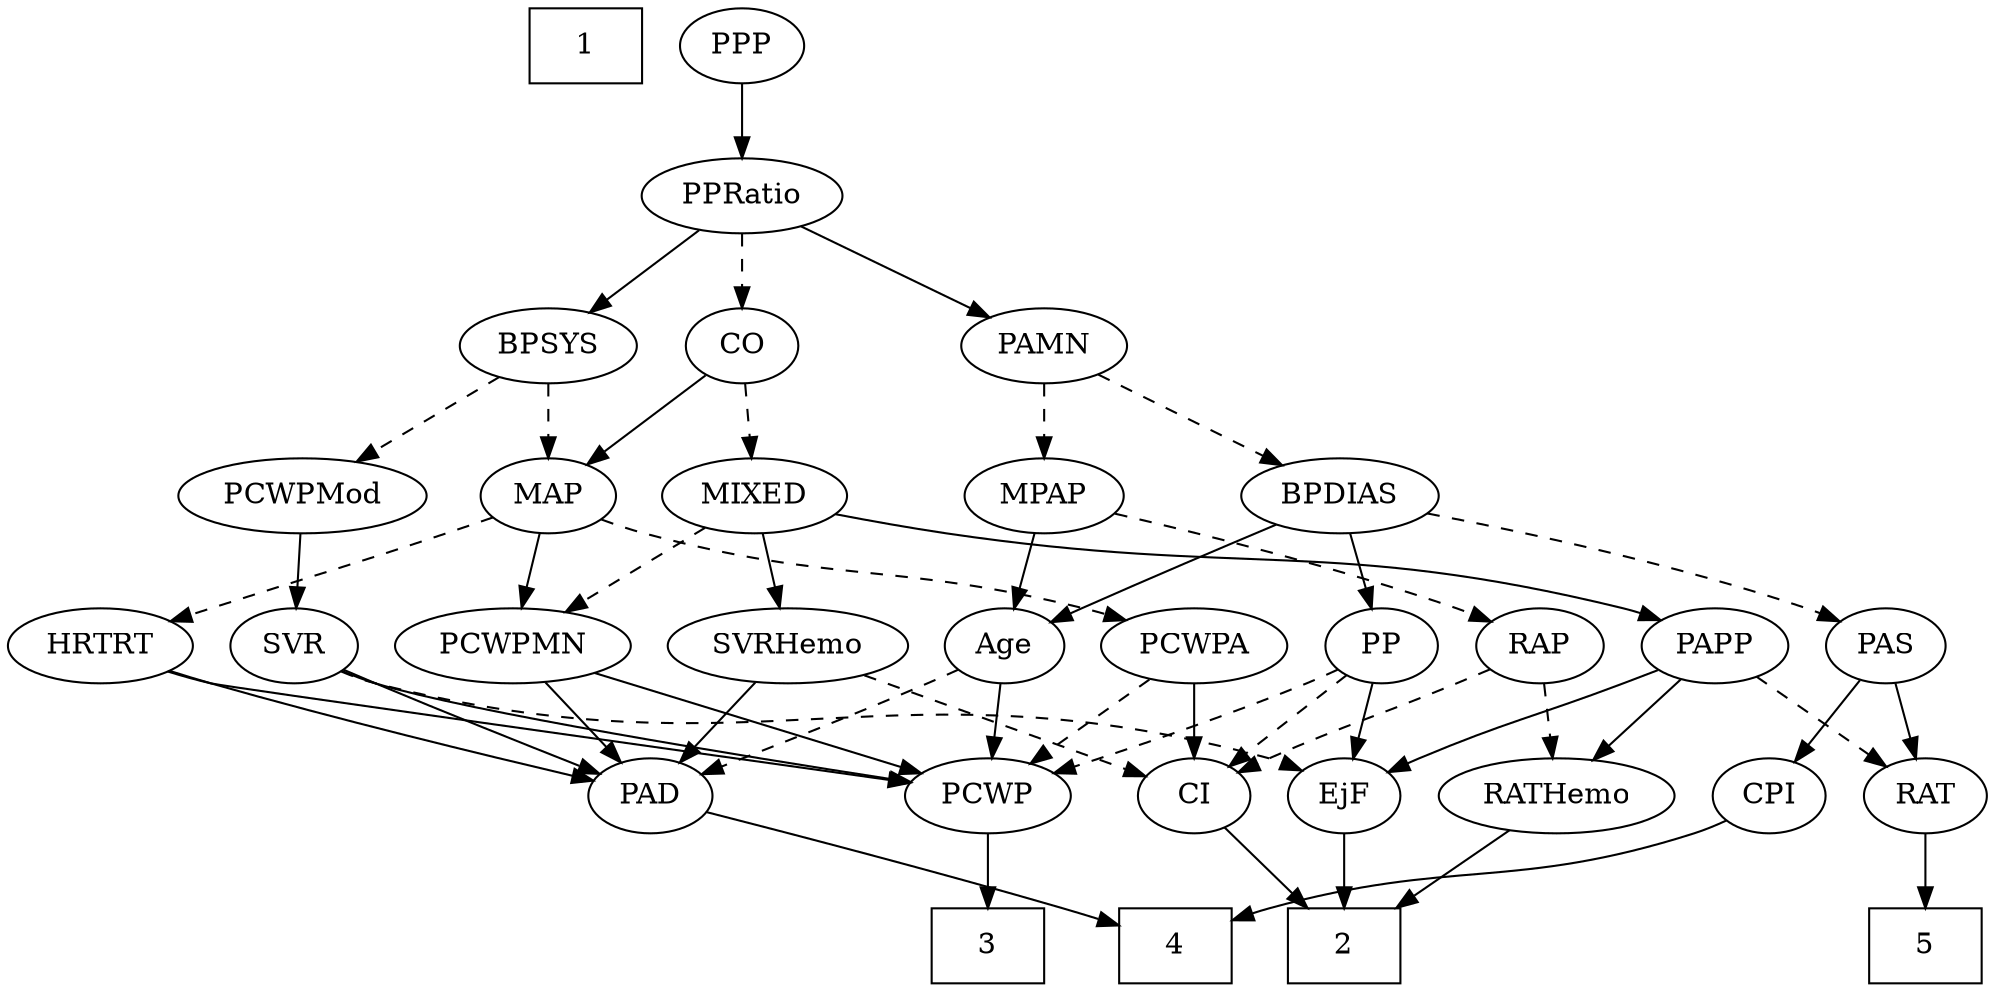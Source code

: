 strict digraph {
	graph [bb="0,0,880.94,468"];
	node [label="\N"];
	1	[height=0.5,
		pos="251.65,450",
		shape=box,
		width=0.75];
	2	[height=0.5,
		pos="593.65,18",
		shape=box,
		width=0.75];
	3	[height=0.5,
		pos="428.65,18",
		shape=box,
		width=0.75];
	4	[height=0.5,
		pos="511.65,18",
		shape=box,
		width=0.75];
	5	[height=0.5,
		pos="853.65,18",
		shape=box,
		width=0.75];
	Age	[height=0.5,
		pos="434.65,162",
		width=0.75];
	PAD	[height=0.5,
		pos="280.65,90",
		width=0.79437];
	Age -> PAD	[pos="e,303.33,101.03 413.36,150.86 408.53,148.59 403.42,146.2 398.65,144 369.6,130.62 336.37,115.73 312.58,105.15",
		style=dashed];
	PCWP	[height=0.5,
		pos="428.65,90",
		width=0.97491];
	Age -> PCWP	[pos="e,430.11,108.1 433.16,143.7 432.5,135.98 431.71,126.71 430.97,118.11",
		style=solid];
	EjF	[height=0.5,
		pos="593.65,90",
		width=0.75];
	EjF -> 2	[pos="e,593.65,36.104 593.65,71.697 593.65,63.983 593.65,54.712 593.65,46.112",
		style=solid];
	RAP	[height=0.5,
		pos="681.65,162",
		width=0.77632];
	RATHemo	[height=0.5,
		pos="687.65,90",
		width=1.3721];
	RAP -> RATHemo	[pos="e,686.18,108.1 683.13,143.7 683.79,135.98 684.59,126.71 685.32,118.11",
		style=dashed];
	CI	[height=0.5,
		pos="521.65,90",
		width=0.75];
	RAP -> CI	[pos="e,542.89,101.24 659.4,150.61 654.56,148.4 649.44,146.09 644.65,144 606.29,127.26 595.91,124.94 557.65,108 555.85,107.2 554,106.37 \
552.14,105.53",
		style=dashed];
	MIXED	[height=0.5,
		pos="327.65,234",
		width=1.1193];
	PCWPMN	[height=0.5,
		pos="221.65,162",
		width=1.3902];
	MIXED -> PCWPMN	[pos="e,244.42,178.04 305.94,218.67 290.67,208.58 270.01,194.94 252.96,183.68",
		style=dashed];
	SVRHemo	[height=0.5,
		pos="339.65,162",
		width=1.3902];
	MIXED -> SVRHemo	[pos="e,336.71,180.1 330.61,215.7 331.94,207.98 333.52,198.71 335,190.11",
		style=solid];
	PAPP	[height=0.5,
		pos="759.65,162",
		width=0.88464];
	MIXED -> PAPP	[pos="e,735.75,174.21 363.07,225.05 377.74,221.94 394.96,218.52 410.65,216 546.72,194.15 585.27,214.73 718.65,180 721.13,179.35 723.65,\
178.59 726.17,177.75",
		style=solid];
	MPAP	[height=0.5,
		pos="454.65,234",
		width=0.97491];
	MPAP -> Age	[pos="e,439.44,179.79 449.81,216.05 447.54,208.14 444.8,198.54 442.27,189.69",
		style=solid];
	MPAP -> RAP	[pos="e,659.97,173.65 486.06,225.86 524.14,216.83 589.99,200.04 644.65,180 646.54,179.31 648.47,178.56 650.4,177.77",
		style=dashed];
	BPSYS	[height=0.5,
		pos="235.65,306",
		width=1.0471];
	PCWPMod	[height=0.5,
		pos="128.65,234",
		width=1.4443];
	BPSYS -> PCWPMod	[pos="e,151.86,250.19 214.25,291 198.88,280.95 177.89,267.22 160.55,255.87",
		style=dashed];
	MAP	[height=0.5,
		pos="235.65,234",
		width=0.84854];
	BPSYS -> MAP	[pos="e,235.65,252.1 235.65,287.7 235.65,279.98 235.65,270.71 235.65,262.11",
		style=dashed];
	PAD -> 4	[pos="e,484.41,29.197 306.41,82.162 342.14,72.545 408.68,54.16 464.65,36 467.97,34.923 471.4,33.765 474.84,32.577",
		style=solid];
	CO	[height=0.5,
		pos="323.65,306",
		width=0.75];
	CO -> MIXED	[pos="e,326.67,252.1 324.64,287.7 325.08,279.98 325.61,270.71 326.1,262.11",
		style=dashed];
	CO -> MAP	[pos="e,253.16,248.93 306.68,291.5 293.82,281.27 275.93,267.04 261.32,255.42",
		style=solid];
	PAS	[height=0.5,
		pos="836.65,162",
		width=0.75];
	CPI	[height=0.5,
		pos="781.65,90",
		width=0.75];
	PAS -> CPI	[pos="e,793.56,106.16 824.71,145.81 817.43,136.55 807.98,124.52 799.79,114.09",
		style=solid];
	RAT	[height=0.5,
		pos="853.65,90",
		width=0.75827];
	PAS -> RAT	[pos="e,849.45,108.28 840.76,144.05 842.65,136.26 844.95,126.82 847.07,118.08",
		style=solid];
	PAMN	[height=0.5,
		pos="454.65,306",
		width=1.011];
	PAMN -> MPAP	[pos="e,454.65,252.1 454.65,287.7 454.65,279.98 454.65,270.71 454.65,262.11",
		style=dashed];
	BPDIAS	[height=0.5,
		pos="588.65,234",
		width=1.1735];
	PAMN -> BPDIAS	[pos="e,562.73,248.54 478.91,292.32 499.82,281.4 530.25,265.5 553.77,253.22",
		style=dashed];
	RATHemo -> 2	[pos="e,616.76,36.211 666.78,73.465 654.51,64.325 638.75,52.589 625.01,42.354",
		style=solid];
	CPI -> 4	[pos="e,539.13,29.997 761.07,78.197 756.12,75.902 750.77,73.671 745.65,72 664.76,45.627 639.6,58.823 557.65,36 554.71,35.181 551.69,34.259 \
548.67,33.277",
		style=solid];
	RAT -> 5	[pos="e,853.65,36.104 853.65,71.697 853.65,63.983 853.65,54.712 853.65,46.112",
		style=solid];
	SVR	[height=0.5,
		pos="125.65,162",
		width=0.77632];
	SVR -> EjF	[pos="e,573.18,102.17 146.71,149.83 151.8,147.56 157.32,145.42 162.65,144 332.97,98.546 387.56,154.35 557.65,108 559.6,107.47 561.57,106.84 \
563.54,106.13",
		style=dashed];
	SVR -> PAD	[pos="e,258,101.1 147.94,150.72 152.78,148.5 157.88,146.16 162.65,144 191.76,130.77 224.99,115.87 248.75,105.24",
		style=solid];
	SVR -> PCWP	[pos="e,395.62,96.584 146.83,150.24 151.92,147.94 157.4,145.7 162.65,144 203.48,130.75 321.1,109.49 385.4,98.347",
		style=solid];
	PCWPMod -> SVR	[pos="e,126.38,180.1 127.9,215.7 127.57,207.98 127.18,198.71 126.81,190.11",
		style=solid];
	PCWPA	[height=0.5,
		pos="521.65,162",
		width=1.1555];
	PCWPA -> PCWP	[pos="e,447.52,105.21 501.47,145.81 488.07,135.73 470.33,122.37 455.71,111.37",
		style=dashed];
	PCWPA -> CI	[pos="e,521.65,108.1 521.65,143.7 521.65,135.98 521.65,126.71 521.65,118.11",
		style=solid];
	PCWPMN -> PAD	[pos="e,267.57,106.51 235.63,144.41 243.19,135.44 252.65,124.21 260.95,114.37",
		style=solid];
	PCWPMN -> PCWP	[pos="e,400.04,100.67 256.76,149.13 293.82,136.59 352.05,116.9 390.29,103.97",
		style=solid];
	SVRHemo -> PAD	[pos="e,293.72,106.51 325.66,144.41 318.1,135.44 308.64,124.21 300.35,114.37",
		style=solid];
	SVRHemo -> CI	[pos="e,498.73,99.816 372.61,148.32 405.65,135.61 456.23,116.16 489.12,103.51",
		style=dashed];
	BPDIAS -> Age	[pos="e,455.94,173.14 560.44,220.51 536.5,209.87 501.24,194.09 470.65,180 468.86,179.18 467.02,178.32 465.17,177.46",
		style=solid];
	BPDIAS -> PAS	[pos="e,815.62,173.77 626.45,225.89 669.38,217.28 741.16,201.25 800.65,180 802.5,179.34 804.39,178.61 806.28,177.84",
		style=dashed];
	PP	[height=0.5,
		pos="608.65,162",
		width=0.75];
	BPDIAS -> PP	[pos="e,603.85,179.79 593.49,216.05 595.75,208.14 598.49,198.54 601.02,189.69",
		style=solid];
	MAP -> PCWPA	[pos="e,490.56,174.11 259.47,222.64 265.64,220.22 272.32,217.82 278.65,216 362.06,191.93 386.6,201.78 470.65,180 474,179.13 477.45,178.16 \
480.91,177.13",
		style=dashed];
	MAP -> PCWPMN	[pos="e,225.1,180.28 232.26,216.05 230.72,208.35 228.85,199.03 227.12,190.36",
		style=solid];
	HRTRT	[height=0.5,
		pos="39.646,162",
		width=1.1013];
	MAP -> HRTRT	[pos="e,70.145,173.63 210.36,223.58 203.64,221.1 196.37,218.43 189.65,216 152.54,202.59 110.14,187.64 79.906,177.05",
		style=dashed];
	PP -> EjF	[pos="e,597.35,108.28 605.02,144.05 603.35,136.26 601.32,126.82 599.45,118.08",
		style=solid];
	PP -> PCWP	[pos="e,457.08,100.63 587.47,150.62 582.63,148.35 577.49,146.03 572.65,144 537.26,129.17 496.12,114.25 466.89,104.04",
		style=dashed];
	PP -> CI	[pos="e,538.37,104.46 591.87,147.5 578.99,137.14 561.01,122.67 546.47,110.97",
		style=dashed];
	PPP	[height=0.5,
		pos="323.65,450",
		width=0.75];
	PPRatio	[height=0.5,
		pos="323.65,378",
		width=1.1013];
	PPP -> PPRatio	[pos="e,323.65,396.1 323.65,431.7 323.65,423.98 323.65,414.71 323.65,406.11",
		style=solid];
	PPRatio -> BPSYS	[pos="e,254.4,321.92 304.55,361.81 292.24,352.02 276.06,339.15 262.47,328.34",
		style=solid];
	PPRatio -> CO	[pos="e,323.65,324.1 323.65,359.7 323.65,351.98 323.65,342.71 323.65,334.11",
		style=dashed];
	PPRatio -> PAMN	[pos="e,430.56,319.87 348.29,363.83 369,352.76 398.79,336.84 421.58,324.67",
		style=solid];
	PCWP -> 3	[pos="e,428.65,36.104 428.65,71.697 428.65,63.983 428.65,54.712 428.65,46.112",
		style=solid];
	CI -> 2	[pos="e,576.04,36.113 536.22,74.834 545.56,65.746 557.94,53.71 568.82,43.141",
		style=solid];
	PAPP -> EjF	[pos="e,614.88,101.27 734.51,150.54 729.27,148.37 723.78,146.1 718.65,144 679.16,127.83 668.73,125.12 629.65,108 627.84,107.21 625.99,\
106.38 624.13,105.54",
		style=solid];
	PAPP -> RATHemo	[pos="e,704.15,107.04 744.38,146.15 734.78,136.83 722.21,124.61 711.34,114.04",
		style=solid];
	PAPP -> RAT	[pos="e,836.07,104.09 778.22,147.17 792.39,136.61 812.1,121.94 827.81,110.24",
		style=dashed];
	HRTRT -> PAD	[pos="e,254.4,97.67 69.866,150.17 76.055,148.05 82.542,145.9 88.646,144 142.6,127.21 205.9,110.26 244.63,100.2",
		style=solid];
	HRTRT -> PCWP	[pos="e,395.54,96.121 69.188,149.8 75.544,147.66 82.268,145.59 88.646,144 92.244,143.1 294.88,111.7 385.57,97.664",
		style=solid];
}
